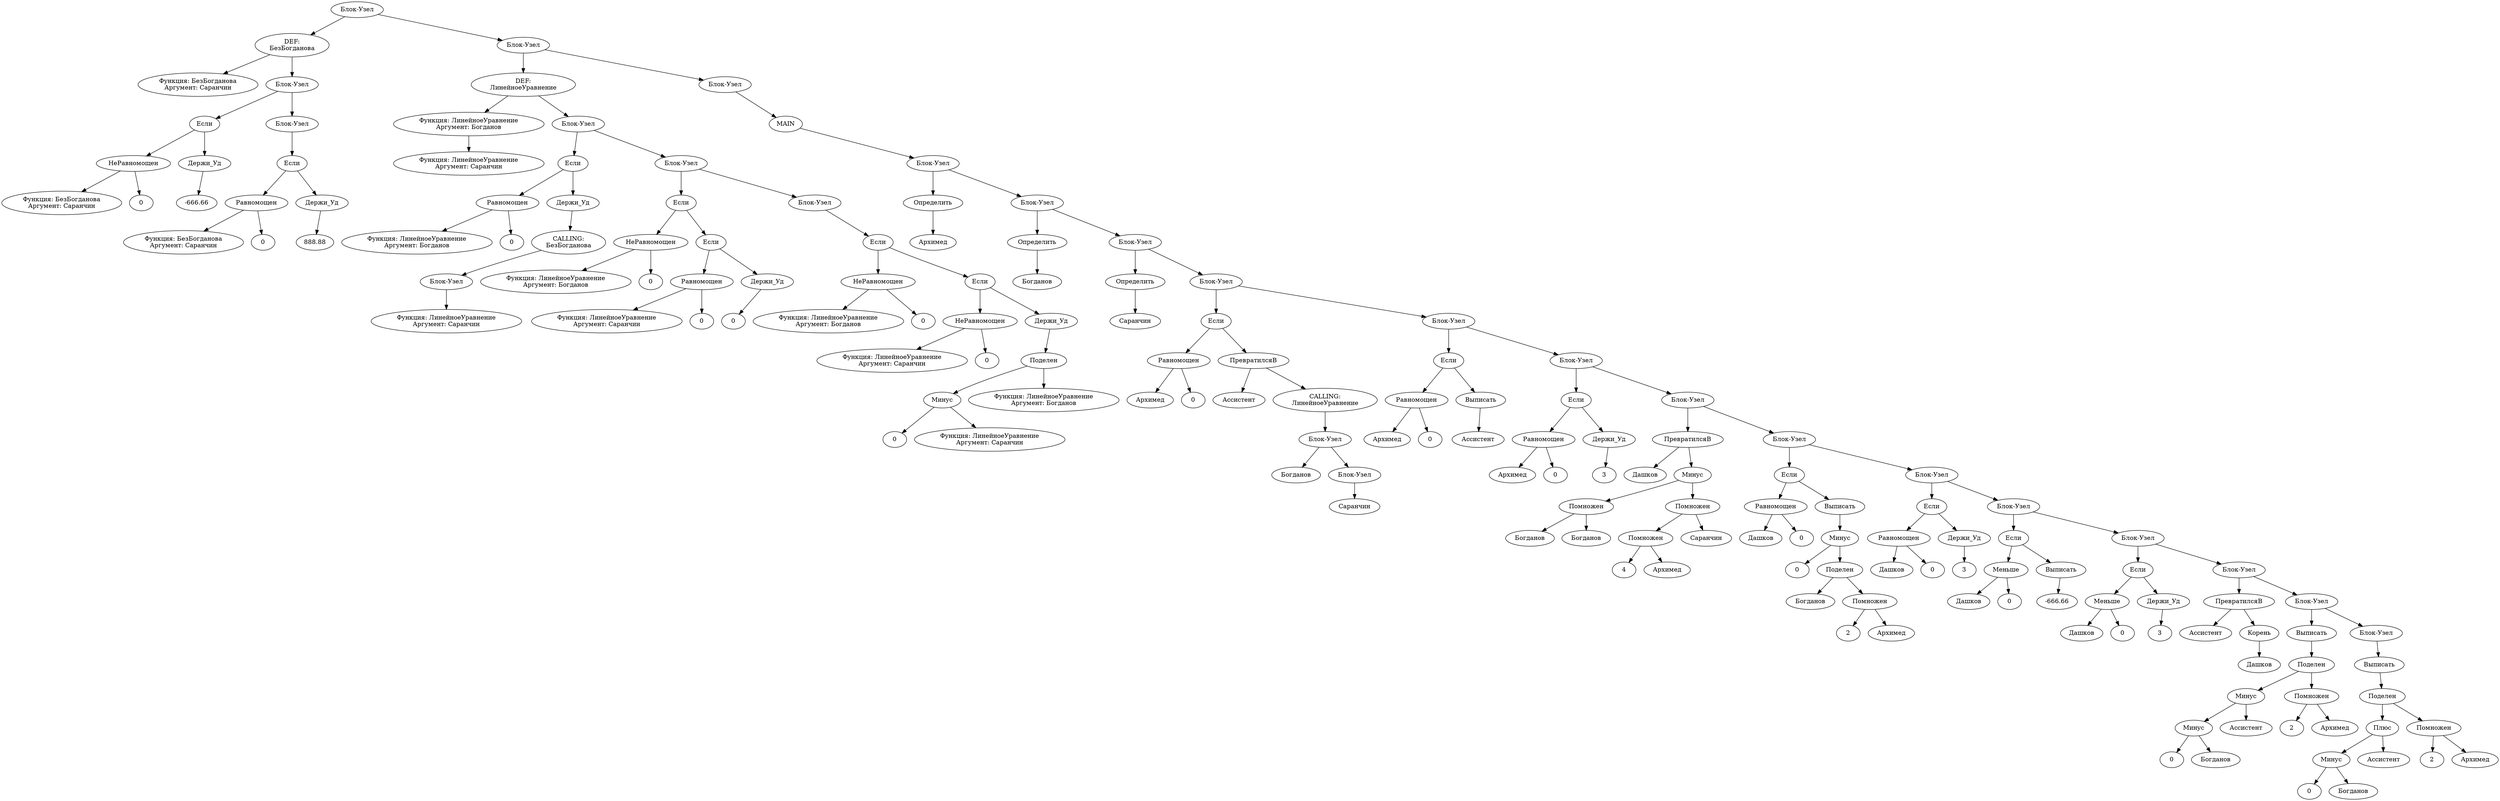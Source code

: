 digraph Tree{
"tree_node0x5608ccb53aa0" [label = "Блок-Узел"]
"tree_node0x5608ccb53f80" [label = "DEF:
БезБогданова"]
"tree_node0x5608ccb53fe0" [label = "Функция: БезБогданова
Аргумент: Саранчин
"]
"tree_node0x5608ccb54030" [label = "Блок-Узел"]
"tree_node0x5608ccb54060" [label = "Если"]
"tree_node0x5608ccb55f50" [label = "НеРавномощен"]
"tree_node0x5608ccb55f20" [label = "Функция: БезБогданова
Аргумент: Саранчин
"]
"tree_node0x5608ccb55f80" [label = "0"]
"tree_node0x5608ccb55fb0" [label = "Держи_Уд"]
"tree_node0x5608ccb55fe0" [label = "-666.66"]
"tree_node0x5608ccb56010" [label = "Блок-Узел"]
"tree_node0x5608ccb56040" [label = "Если"]
"tree_node0x5608ccb560a0" [label = "Равномощен"]
"tree_node0x5608ccb56070" [label = "Функция: БезБогданова
Аргумент: Саранчин
"]
"tree_node0x5608ccb560d0" [label = "0"]
"tree_node0x5608ccb56100" [label = "Держи_Уд"]
"tree_node0x5608ccb56130" [label = "888.88"]
"tree_node0x5608ccb56160" [label = "Блок-Узел"]
"tree_node0x5608ccb56190" [label = "DEF:
ЛинейноеУравнение"]
"tree_node0x5608ccb561f0" [label = "Функция: ЛинейноеУравнение
Аргумент: Богданов
"]
"tree_node0x5608ccb56220" [label = "Функция: ЛинейноеУравнение
Аргумент: Саранчин
"]
"tree_node0x5608ccb56270" [label = "Блок-Узел"]
"tree_node0x5608ccb562a0" [label = "Если"]
"tree_node0x5608ccb56300" [label = "Равномощен"]
"tree_node0x5608ccb562d0" [label = "Функция: ЛинейноеУравнение
Аргумент: Богданов
"]
"tree_node0x5608ccb56330" [label = "0"]
"tree_node0x5608ccb56360" [label = "Держи_Уд"]
"tree_node0x5608ccb56390" [label = "CALLING:
БезБогданова"]
"tree_node0x5608ccb563c0" [label = "Блок-Узел"]
"tree_node0x5608ccb563f0" [label = "Функция: ЛинейноеУравнение
Аргумент: Саранчин
"]
"tree_node0x5608ccb56420" [label = "Блок-Узел"]
"tree_node0x5608ccb56450" [label = "Если"]
"tree_node0x5608ccb564b0" [label = "НеРавномощен"]
"tree_node0x5608ccb56480" [label = "Функция: ЛинейноеУравнение
Аргумент: Богданов
"]
"tree_node0x5608ccb564e0" [label = "0"]
"tree_node0x5608ccb56510" [label = "Если"]
"tree_node0x5608ccb56570" [label = "Равномощен"]
"tree_node0x5608ccb56540" [label = "Функция: ЛинейноеУравнение
Аргумент: Саранчин
"]
"tree_node0x5608ccb565a0" [label = "0"]
"tree_node0x5608ccb565d0" [label = "Держи_Уд"]
"tree_node0x5608ccb56600" [label = "0"]
"tree_node0x5608ccb56630" [label = "Блок-Узел"]
"tree_node0x5608ccb56660" [label = "Если"]
"tree_node0x5608ccb566c0" [label = "НеРавномощен"]
"tree_node0x5608ccb56690" [label = "Функция: ЛинейноеУравнение
Аргумент: Богданов
"]
"tree_node0x5608ccb566f0" [label = "0"]
"tree_node0x5608ccb56720" [label = "Если"]
"tree_node0x5608ccb56780" [label = "НеРавномощен"]
"tree_node0x5608ccb56750" [label = "Функция: ЛинейноеУравнение
Аргумент: Саранчин
"]
"tree_node0x5608ccb567b0" [label = "0"]
"tree_node0x5608ccb567e0" [label = "Держи_Уд"]
"tree_node0x5608ccb568a0" [label = "Поделен"]
"tree_node0x5608ccb56840" [label = "Минус"]
"tree_node0x5608ccb56810" [label = "0"]
"tree_node0x5608ccb56870" [label = "Функция: ЛинейноеУравнение
Аргумент: Саранчин
"]
"tree_node0x5608ccb568d0" [label = "Функция: ЛинейноеУравнение
Аргумент: Богданов
"]
"tree_node0x5608ccb56900" [label = "Блок-Узел"]
"tree_node0x5608ccb56960" [label = "MAIN"]
"tree_node0x5608ccb56990" [label = "Блок-Узел"]
"tree_node0x5608ccb569c0" [label = "Определить"]
"tree_node0x5608ccb569f0" [label = "Архимед"]
"tree_node0x5608ccb56a20" [label = "Блок-Узел"]
"tree_node0x5608ccb56a50" [label = "Определить"]
"tree_node0x5608ccb56a80" [label = "Богданов"]
"tree_node0x5608ccb56ab0" [label = "Блок-Узел"]
"tree_node0x5608ccb56ae0" [label = "Определить"]
"tree_node0x5608ccb56b10" [label = "Саранчин"]
"tree_node0x5608ccb56b40" [label = "Блок-Узел"]
"tree_node0x5608ccb56b70" [label = "Если"]
"tree_node0x5608ccb56bd0" [label = "Равномощен"]
"tree_node0x5608ccb56ba0" [label = "Архимед"]
"tree_node0x5608ccb56c00" [label = "0"]
"tree_node0x5608ccb56c60" [label = "ПревратилсяВ"]
"tree_node0x5608ccb56c30" [label = "Ассистент"]
"tree_node0x5608ccb56c90" [label = "CALLING:
ЛинейноеУравнение"]
"tree_node0x5608ccb56cc0" [label = "Блок-Узел"]
"tree_node0x5608ccb56cf0" [label = "Богданов"]
"tree_node0x5608ccb56d20" [label = "Блок-Узел"]
"tree_node0x5608ccb56d50" [label = "Саранчин"]
"tree_node0x5608ccb56d80" [label = "Блок-Узел"]
"tree_node0x5608ccb56db0" [label = "Если"]
"tree_node0x5608ccb56e10" [label = "Равномощен"]
"tree_node0x5608ccb56de0" [label = "Архимед"]
"tree_node0x5608ccb56e40" [label = "0"]
"tree_node0x5608ccb56e70" [label = "Выписать"]
"tree_node0x5608ccb56ea0" [label = "Ассистент"]
"tree_node0x5608ccb56ed0" [label = "Блок-Узел"]
"tree_node0x5608ccb56f00" [label = "Если"]
"tree_node0x5608ccb56f60" [label = "Равномощен"]
"tree_node0x5608ccb56f30" [label = "Архимед"]
"tree_node0x5608ccb56f90" [label = "0"]
"tree_node0x5608ccb56fc0" [label = "Держи_Уд"]
"tree_node0x5608ccb56ff0" [label = "3"]
"tree_node0x5608ccb57020" [label = "Блок-Узел"]
"tree_node0x5608ccb57080" [label = "ПревратилсяВ"]
"tree_node0x5608ccb57050" [label = "Дашков"]
"tree_node0x5608ccb57140" [label = "Минус"]
"tree_node0x5608ccb570e0" [label = "Помножен"]
"tree_node0x5608ccb570b0" [label = "Богданов"]
"tree_node0x5608ccb57110" [label = "Богданов"]
"tree_node0x5608ccb57200" [label = "Помножен"]
"tree_node0x5608ccb571a0" [label = "Помножен"]
"tree_node0x5608ccb57170" [label = "4"]
"tree_node0x5608ccb571d0" [label = "Архимед"]
"tree_node0x5608ccb57230" [label = "Саранчин"]
"tree_node0x5608ccb57260" [label = "Блок-Узел"]
"tree_node0x5608ccb57290" [label = "Если"]
"tree_node0x5608ccb572f0" [label = "Равномощен"]
"tree_node0x5608ccb572c0" [label = "Дашков"]
"tree_node0x5608ccb57320" [label = "0"]
"tree_node0x5608ccb57350" [label = "Выписать"]
"tree_node0x5608ccb573b0" [label = "Минус"]
"tree_node0x5608ccb57380" [label = "0"]
"tree_node0x5608ccb57410" [label = "Поделен"]
"tree_node0x5608ccb573e0" [label = "Богданов"]
"tree_node0x5608ccb57470" [label = "Помножен"]
"tree_node0x5608ccb57440" [label = "2"]
"tree_node0x5608ccb574a0" [label = "Архимед"]
"tree_node0x5608ccb574d0" [label = "Блок-Узел"]
"tree_node0x5608ccb57500" [label = "Если"]
"tree_node0x5608ccb57560" [label = "Равномощен"]
"tree_node0x5608ccb57530" [label = "Дашков"]
"tree_node0x5608ccb57590" [label = "0"]
"tree_node0x5608ccb575c0" [label = "Держи_Уд"]
"tree_node0x5608ccb575f0" [label = "3"]
"tree_node0x5608ccb57620" [label = "Блок-Узел"]
"tree_node0x5608ccb57650" [label = "Если"]
"tree_node0x5608ccb576b0" [label = "Меньше"]
"tree_node0x5608ccb57680" [label = "Дашков"]
"tree_node0x5608ccb576e0" [label = "0"]
"tree_node0x5608ccb57710" [label = "Выписать"]
"tree_node0x5608ccb57740" [label = "-666.66"]
"tree_node0x5608ccb57770" [label = "Блок-Узел"]
"tree_node0x5608ccb577a0" [label = "Если"]
"tree_node0x5608ccb57800" [label = "Меньше"]
"tree_node0x5608ccb577d0" [label = "Дашков"]
"tree_node0x5608ccb57830" [label = "0"]
"tree_node0x5608ccb57860" [label = "Держи_Уд"]
"tree_node0x5608ccb57890" [label = "3"]
"tree_node0x5608ccb578c0" [label = "Блок-Узел"]
"tree_node0x5608ccb57920" [label = "ПревратилсяВ"]
"tree_node0x5608ccb578f0" [label = "Ассистент"]
"tree_node0x5608ccb57950" [label = "Корень"]
"tree_node0x5608ccb57980" [label = "Дашков"]
"tree_node0x5608ccb579b0" [label = "Блок-Узел"]
"tree_node0x5608ccb579e0" [label = "Выписать"]
"tree_node0x5608ccb57b00" [label = "Поделен"]
"tree_node0x5608ccb57aa0" [label = "Минус"]
"tree_node0x5608ccb57a40" [label = "Минус"]
"tree_node0x5608ccb57a10" [label = "0"]
"tree_node0x5608ccb57a70" [label = "Богданов"]
"tree_node0x5608ccb57ad0" [label = "Ассистент"]
"tree_node0x5608ccb57b60" [label = "Помножен"]
"tree_node0x5608ccb57b30" [label = "2"]
"tree_node0x5608ccb57b90" [label = "Архимед"]
"tree_node0x5608ccb57bc0" [label = "Блок-Узел"]
"tree_node0x5608ccb57bf0" [label = "Выписать"]
"tree_node0x5608ccb57d10" [label = "Поделен"]
"tree_node0x5608ccb57cb0" [label = "Плюс"]
"tree_node0x5608ccb57c50" [label = "Минус"]
"tree_node0x5608ccb57c20" [label = "0"]
"tree_node0x5608ccb57c80" [label = "Богданов"]
"tree_node0x5608ccb57ce0" [label = "Ассистент"]
"tree_node0x5608ccb57d70" [label = "Помножен"]
"tree_node0x5608ccb57d40" [label = "2"]
"tree_node0x5608ccb57da0" [label = "Архимед"]
"tree_node0x5608ccb53aa0"
"tree_node0x5608ccb53aa0" -> "tree_node0x5608ccb53f80"
"tree_node0x5608ccb53f80" -> "tree_node0x5608ccb53fe0"
"tree_node0x5608ccb53f80" -> "tree_node0x5608ccb54030"
"tree_node0x5608ccb54030" -> "tree_node0x5608ccb54060"
"tree_node0x5608ccb54060" -> "tree_node0x5608ccb55f50"
"tree_node0x5608ccb55f50" -> "tree_node0x5608ccb55f20"
"tree_node0x5608ccb55f50" -> "tree_node0x5608ccb55f80"
"tree_node0x5608ccb54060" -> "tree_node0x5608ccb55fb0"
"tree_node0x5608ccb55fb0" -> "tree_node0x5608ccb55fe0"
"tree_node0x5608ccb54030" -> "tree_node0x5608ccb56010"
"tree_node0x5608ccb56010" -> "tree_node0x5608ccb56040"
"tree_node0x5608ccb56040" -> "tree_node0x5608ccb560a0"
"tree_node0x5608ccb560a0" -> "tree_node0x5608ccb56070"
"tree_node0x5608ccb560a0" -> "tree_node0x5608ccb560d0"
"tree_node0x5608ccb56040" -> "tree_node0x5608ccb56100"
"tree_node0x5608ccb56100" -> "tree_node0x5608ccb56130"
"tree_node0x5608ccb53aa0" -> "tree_node0x5608ccb56160"
"tree_node0x5608ccb56160" -> "tree_node0x5608ccb56190"
"tree_node0x5608ccb56190" -> "tree_node0x5608ccb561f0"
"tree_node0x5608ccb561f0" -> "tree_node0x5608ccb56220"
"tree_node0x5608ccb56190" -> "tree_node0x5608ccb56270"
"tree_node0x5608ccb56270" -> "tree_node0x5608ccb562a0"
"tree_node0x5608ccb562a0" -> "tree_node0x5608ccb56300"
"tree_node0x5608ccb56300" -> "tree_node0x5608ccb562d0"
"tree_node0x5608ccb56300" -> "tree_node0x5608ccb56330"
"tree_node0x5608ccb562a0" -> "tree_node0x5608ccb56360"
"tree_node0x5608ccb56360" -> "tree_node0x5608ccb56390"
"tree_node0x5608ccb56390" -> "tree_node0x5608ccb563c0"
"tree_node0x5608ccb563c0" -> "tree_node0x5608ccb563f0"
"tree_node0x5608ccb56270" -> "tree_node0x5608ccb56420"
"tree_node0x5608ccb56420" -> "tree_node0x5608ccb56450"
"tree_node0x5608ccb56450" -> "tree_node0x5608ccb564b0"
"tree_node0x5608ccb564b0" -> "tree_node0x5608ccb56480"
"tree_node0x5608ccb564b0" -> "tree_node0x5608ccb564e0"
"tree_node0x5608ccb56450" -> "tree_node0x5608ccb56510"
"tree_node0x5608ccb56510" -> "tree_node0x5608ccb56570"
"tree_node0x5608ccb56570" -> "tree_node0x5608ccb56540"
"tree_node0x5608ccb56570" -> "tree_node0x5608ccb565a0"
"tree_node0x5608ccb56510" -> "tree_node0x5608ccb565d0"
"tree_node0x5608ccb565d0" -> "tree_node0x5608ccb56600"
"tree_node0x5608ccb56420" -> "tree_node0x5608ccb56630"
"tree_node0x5608ccb56630" -> "tree_node0x5608ccb56660"
"tree_node0x5608ccb56660" -> "tree_node0x5608ccb566c0"
"tree_node0x5608ccb566c0" -> "tree_node0x5608ccb56690"
"tree_node0x5608ccb566c0" -> "tree_node0x5608ccb566f0"
"tree_node0x5608ccb56660" -> "tree_node0x5608ccb56720"
"tree_node0x5608ccb56720" -> "tree_node0x5608ccb56780"
"tree_node0x5608ccb56780" -> "tree_node0x5608ccb56750"
"tree_node0x5608ccb56780" -> "tree_node0x5608ccb567b0"
"tree_node0x5608ccb56720" -> "tree_node0x5608ccb567e0"
"tree_node0x5608ccb567e0" -> "tree_node0x5608ccb568a0"
"tree_node0x5608ccb568a0" -> "tree_node0x5608ccb56840"
"tree_node0x5608ccb56840" -> "tree_node0x5608ccb56810"
"tree_node0x5608ccb56840" -> "tree_node0x5608ccb56870"
"tree_node0x5608ccb568a0" -> "tree_node0x5608ccb568d0"
"tree_node0x5608ccb56160" -> "tree_node0x5608ccb56900"
"tree_node0x5608ccb56900" -> "tree_node0x5608ccb56960"
"tree_node0x5608ccb56960" -> "tree_node0x5608ccb56990"
"tree_node0x5608ccb56990" -> "tree_node0x5608ccb569c0"
"tree_node0x5608ccb569c0" -> "tree_node0x5608ccb569f0"
"tree_node0x5608ccb56990" -> "tree_node0x5608ccb56a20"
"tree_node0x5608ccb56a20" -> "tree_node0x5608ccb56a50"
"tree_node0x5608ccb56a50" -> "tree_node0x5608ccb56a80"
"tree_node0x5608ccb56a20" -> "tree_node0x5608ccb56ab0"
"tree_node0x5608ccb56ab0" -> "tree_node0x5608ccb56ae0"
"tree_node0x5608ccb56ae0" -> "tree_node0x5608ccb56b10"
"tree_node0x5608ccb56ab0" -> "tree_node0x5608ccb56b40"
"tree_node0x5608ccb56b40" -> "tree_node0x5608ccb56b70"
"tree_node0x5608ccb56b70" -> "tree_node0x5608ccb56bd0"
"tree_node0x5608ccb56bd0" -> "tree_node0x5608ccb56ba0"
"tree_node0x5608ccb56bd0" -> "tree_node0x5608ccb56c00"
"tree_node0x5608ccb56b70" -> "tree_node0x5608ccb56c60"
"tree_node0x5608ccb56c60" -> "tree_node0x5608ccb56c30"
"tree_node0x5608ccb56c60" -> "tree_node0x5608ccb56c90"
"tree_node0x5608ccb56c90" -> "tree_node0x5608ccb56cc0"
"tree_node0x5608ccb56cc0" -> "tree_node0x5608ccb56cf0"
"tree_node0x5608ccb56cc0" -> "tree_node0x5608ccb56d20"
"tree_node0x5608ccb56d20" -> "tree_node0x5608ccb56d50"
"tree_node0x5608ccb56b40" -> "tree_node0x5608ccb56d80"
"tree_node0x5608ccb56d80" -> "tree_node0x5608ccb56db0"
"tree_node0x5608ccb56db0" -> "tree_node0x5608ccb56e10"
"tree_node0x5608ccb56e10" -> "tree_node0x5608ccb56de0"
"tree_node0x5608ccb56e10" -> "tree_node0x5608ccb56e40"
"tree_node0x5608ccb56db0" -> "tree_node0x5608ccb56e70"
"tree_node0x5608ccb56e70" -> "tree_node0x5608ccb56ea0"
"tree_node0x5608ccb56d80" -> "tree_node0x5608ccb56ed0"
"tree_node0x5608ccb56ed0" -> "tree_node0x5608ccb56f00"
"tree_node0x5608ccb56f00" -> "tree_node0x5608ccb56f60"
"tree_node0x5608ccb56f60" -> "tree_node0x5608ccb56f30"
"tree_node0x5608ccb56f60" -> "tree_node0x5608ccb56f90"
"tree_node0x5608ccb56f00" -> "tree_node0x5608ccb56fc0"
"tree_node0x5608ccb56fc0" -> "tree_node0x5608ccb56ff0"
"tree_node0x5608ccb56ed0" -> "tree_node0x5608ccb57020"
"tree_node0x5608ccb57020" -> "tree_node0x5608ccb57080"
"tree_node0x5608ccb57080" -> "tree_node0x5608ccb57050"
"tree_node0x5608ccb57080" -> "tree_node0x5608ccb57140"
"tree_node0x5608ccb57140" -> "tree_node0x5608ccb570e0"
"tree_node0x5608ccb570e0" -> "tree_node0x5608ccb570b0"
"tree_node0x5608ccb570e0" -> "tree_node0x5608ccb57110"
"tree_node0x5608ccb57140" -> "tree_node0x5608ccb57200"
"tree_node0x5608ccb57200" -> "tree_node0x5608ccb571a0"
"tree_node0x5608ccb571a0" -> "tree_node0x5608ccb57170"
"tree_node0x5608ccb571a0" -> "tree_node0x5608ccb571d0"
"tree_node0x5608ccb57200" -> "tree_node0x5608ccb57230"
"tree_node0x5608ccb57020" -> "tree_node0x5608ccb57260"
"tree_node0x5608ccb57260" -> "tree_node0x5608ccb57290"
"tree_node0x5608ccb57290" -> "tree_node0x5608ccb572f0"
"tree_node0x5608ccb572f0" -> "tree_node0x5608ccb572c0"
"tree_node0x5608ccb572f0" -> "tree_node0x5608ccb57320"
"tree_node0x5608ccb57290" -> "tree_node0x5608ccb57350"
"tree_node0x5608ccb57350" -> "tree_node0x5608ccb573b0"
"tree_node0x5608ccb573b0" -> "tree_node0x5608ccb57380"
"tree_node0x5608ccb573b0" -> "tree_node0x5608ccb57410"
"tree_node0x5608ccb57410" -> "tree_node0x5608ccb573e0"
"tree_node0x5608ccb57410" -> "tree_node0x5608ccb57470"
"tree_node0x5608ccb57470" -> "tree_node0x5608ccb57440"
"tree_node0x5608ccb57470" -> "tree_node0x5608ccb574a0"
"tree_node0x5608ccb57260" -> "tree_node0x5608ccb574d0"
"tree_node0x5608ccb574d0" -> "tree_node0x5608ccb57500"
"tree_node0x5608ccb57500" -> "tree_node0x5608ccb57560"
"tree_node0x5608ccb57560" -> "tree_node0x5608ccb57530"
"tree_node0x5608ccb57560" -> "tree_node0x5608ccb57590"
"tree_node0x5608ccb57500" -> "tree_node0x5608ccb575c0"
"tree_node0x5608ccb575c0" -> "tree_node0x5608ccb575f0"
"tree_node0x5608ccb574d0" -> "tree_node0x5608ccb57620"
"tree_node0x5608ccb57620" -> "tree_node0x5608ccb57650"
"tree_node0x5608ccb57650" -> "tree_node0x5608ccb576b0"
"tree_node0x5608ccb576b0" -> "tree_node0x5608ccb57680"
"tree_node0x5608ccb576b0" -> "tree_node0x5608ccb576e0"
"tree_node0x5608ccb57650" -> "tree_node0x5608ccb57710"
"tree_node0x5608ccb57710" -> "tree_node0x5608ccb57740"
"tree_node0x5608ccb57620" -> "tree_node0x5608ccb57770"
"tree_node0x5608ccb57770" -> "tree_node0x5608ccb577a0"
"tree_node0x5608ccb577a0" -> "tree_node0x5608ccb57800"
"tree_node0x5608ccb57800" -> "tree_node0x5608ccb577d0"
"tree_node0x5608ccb57800" -> "tree_node0x5608ccb57830"
"tree_node0x5608ccb577a0" -> "tree_node0x5608ccb57860"
"tree_node0x5608ccb57860" -> "tree_node0x5608ccb57890"
"tree_node0x5608ccb57770" -> "tree_node0x5608ccb578c0"
"tree_node0x5608ccb578c0" -> "tree_node0x5608ccb57920"
"tree_node0x5608ccb57920" -> "tree_node0x5608ccb578f0"
"tree_node0x5608ccb57920" -> "tree_node0x5608ccb57950"
"tree_node0x5608ccb57950" -> "tree_node0x5608ccb57980"
"tree_node0x5608ccb578c0" -> "tree_node0x5608ccb579b0"
"tree_node0x5608ccb579b0" -> "tree_node0x5608ccb579e0"
"tree_node0x5608ccb579e0" -> "tree_node0x5608ccb57b00"
"tree_node0x5608ccb57b00" -> "tree_node0x5608ccb57aa0"
"tree_node0x5608ccb57aa0" -> "tree_node0x5608ccb57a40"
"tree_node0x5608ccb57a40" -> "tree_node0x5608ccb57a10"
"tree_node0x5608ccb57a40" -> "tree_node0x5608ccb57a70"
"tree_node0x5608ccb57aa0" -> "tree_node0x5608ccb57ad0"
"tree_node0x5608ccb57b00" -> "tree_node0x5608ccb57b60"
"tree_node0x5608ccb57b60" -> "tree_node0x5608ccb57b30"
"tree_node0x5608ccb57b60" -> "tree_node0x5608ccb57b90"
"tree_node0x5608ccb579b0" -> "tree_node0x5608ccb57bc0"
"tree_node0x5608ccb57bc0" -> "tree_node0x5608ccb57bf0"
"tree_node0x5608ccb57bf0" -> "tree_node0x5608ccb57d10"
"tree_node0x5608ccb57d10" -> "tree_node0x5608ccb57cb0"
"tree_node0x5608ccb57cb0" -> "tree_node0x5608ccb57c50"
"tree_node0x5608ccb57c50" -> "tree_node0x5608ccb57c20"
"tree_node0x5608ccb57c50" -> "tree_node0x5608ccb57c80"
"tree_node0x5608ccb57cb0" -> "tree_node0x5608ccb57ce0"
"tree_node0x5608ccb57d10" -> "tree_node0x5608ccb57d70"
"tree_node0x5608ccb57d70" -> "tree_node0x5608ccb57d40"
"tree_node0x5608ccb57d70" -> "tree_node0x5608ccb57da0"

}